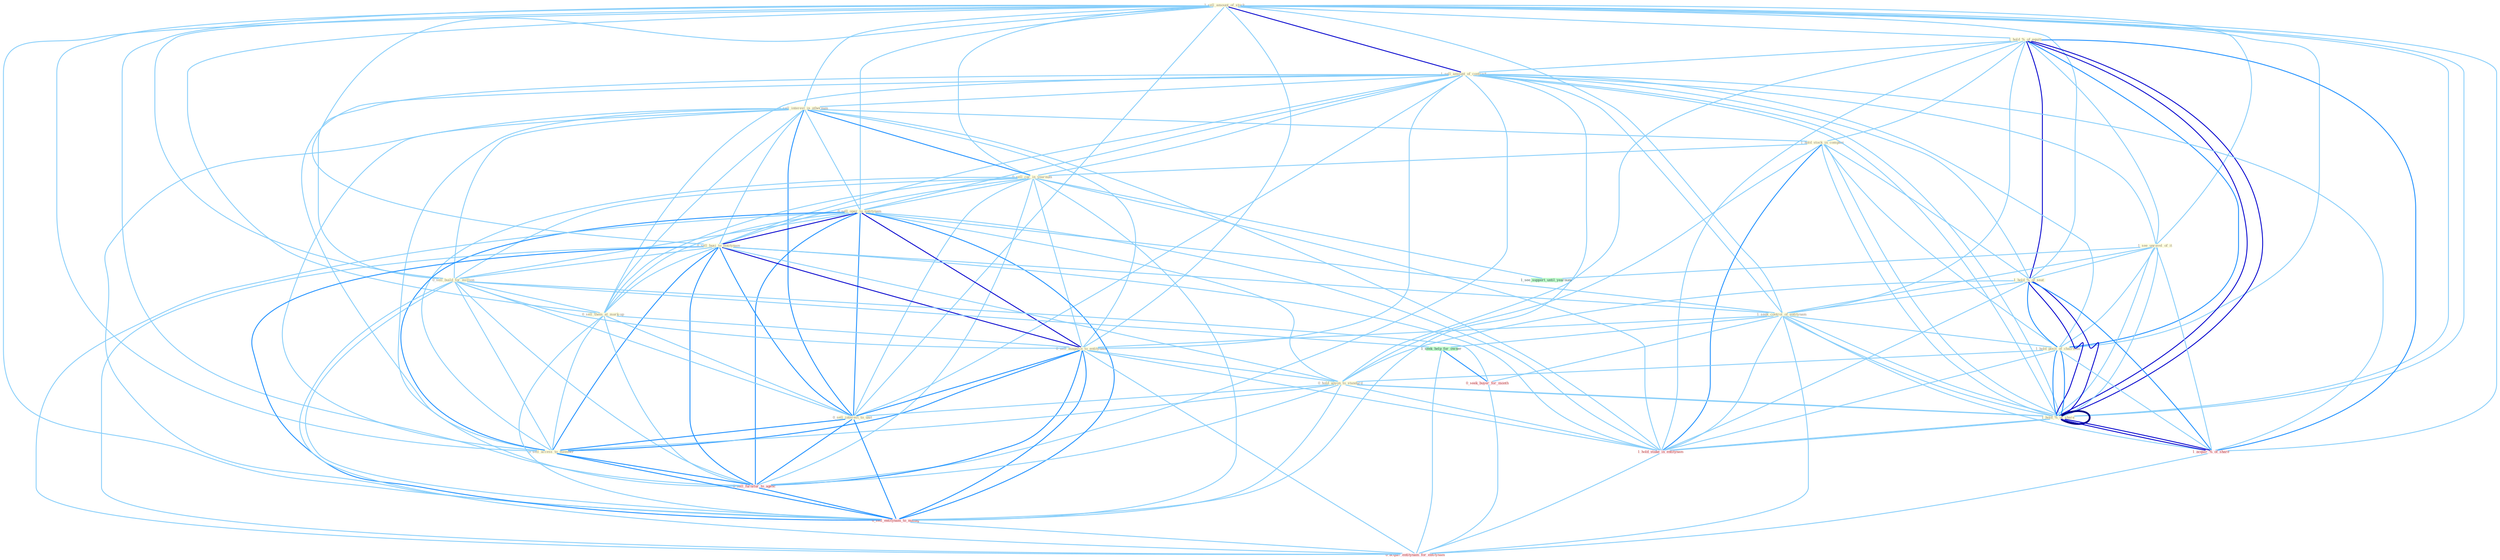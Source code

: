Graph G{ 
    node
    [shape=polygon,style=filled,width=.5,height=.06,color="#BDFCC9",fixedsize=true,fontsize=4,
    fontcolor="#2f4f4f"];
    {node
    [color="#ffffe0", fontcolor="#8b7d6b"] "1_sell_amount_of_stock " "1_hold_%_of_equiti " "1_sell_amount_of_contract " "1_sell_interest_in_othernum " "1_hold_stock_in_compani " "0_sell_car_in_yearnum " "0_sell_oper_to_entitynam " "0_sell_busi_to_entitynam " "1_see_unravel_of_it " "0_sell_build_for_million " "0_sell_them_at_mark-up " "1_hold_%_of_seat " "1_seek_control_of_entitynam " "1_hold_posit_of_chairman " "1_hold_%_of_share " "0_sell_magazin_to_entitynam " "0_hold_anyon_to_standard " "0_sell_interest_to_unit " "0_sell_access_to_member "}
{node [color="#fff0f5", fontcolor="#b22222"] "1_hold_%_of_share " "1_hold_stake_in_entitynam " "0_seek_buyer_for_month " "1_acquir_%_of_share " "0_sell_furnitur_to_agenc " "0_sell_entitynam_to_manag " "0_acquir_entitynam_for_entitynam "}
edge [color="#B0E2FF"];

	"1_sell_amount_of_stock " -- "1_hold_%_of_equiti " [w="1", color="#87cefa" ];
	"1_sell_amount_of_stock " -- "1_sell_amount_of_contract " [w="3", color="#0000cd" , len=0.6];
	"1_sell_amount_of_stock " -- "1_sell_interest_in_othernum " [w="1", color="#87cefa" ];
	"1_sell_amount_of_stock " -- "0_sell_car_in_yearnum " [w="1", color="#87cefa" ];
	"1_sell_amount_of_stock " -- "0_sell_oper_to_entitynam " [w="1", color="#87cefa" ];
	"1_sell_amount_of_stock " -- "0_sell_busi_to_entitynam " [w="1", color="#87cefa" ];
	"1_sell_amount_of_stock " -- "1_see_unravel_of_it " [w="1", color="#87cefa" ];
	"1_sell_amount_of_stock " -- "0_sell_build_for_million " [w="1", color="#87cefa" ];
	"1_sell_amount_of_stock " -- "0_sell_them_at_mark-up " [w="1", color="#87cefa" ];
	"1_sell_amount_of_stock " -- "1_hold_%_of_seat " [w="1", color="#87cefa" ];
	"1_sell_amount_of_stock " -- "1_seek_control_of_entitynam " [w="1", color="#87cefa" ];
	"1_sell_amount_of_stock " -- "1_hold_posit_of_chairman " [w="1", color="#87cefa" ];
	"1_sell_amount_of_stock " -- "1_hold_%_of_share " [w="1", color="#87cefa" ];
	"1_sell_amount_of_stock " -- "0_sell_magazin_to_entitynam " [w="1", color="#87cefa" ];
	"1_sell_amount_of_stock " -- "0_sell_interest_to_unit " [w="1", color="#87cefa" ];
	"1_sell_amount_of_stock " -- "0_sell_access_to_member " [w="1", color="#87cefa" ];
	"1_sell_amount_of_stock " -- "1_hold_%_of_share " [w="1", color="#87cefa" ];
	"1_sell_amount_of_stock " -- "1_acquir_%_of_share " [w="1", color="#87cefa" ];
	"1_sell_amount_of_stock " -- "0_sell_furnitur_to_agenc " [w="1", color="#87cefa" ];
	"1_sell_amount_of_stock " -- "0_sell_entitynam_to_manag " [w="1", color="#87cefa" ];
	"1_hold_%_of_equiti " -- "1_sell_amount_of_contract " [w="1", color="#87cefa" ];
	"1_hold_%_of_equiti " -- "1_hold_stock_in_compani " [w="1", color="#87cefa" ];
	"1_hold_%_of_equiti " -- "1_see_unravel_of_it " [w="1", color="#87cefa" ];
	"1_hold_%_of_equiti " -- "1_hold_%_of_seat " [w="3", color="#0000cd" , len=0.6];
	"1_hold_%_of_equiti " -- "1_seek_control_of_entitynam " [w="1", color="#87cefa" ];
	"1_hold_%_of_equiti " -- "1_hold_posit_of_chairman " [w="2", color="#1e90ff" , len=0.8];
	"1_hold_%_of_equiti " -- "1_hold_%_of_share " [w="3", color="#0000cd" , len=0.6];
	"1_hold_%_of_equiti " -- "0_hold_anyon_to_standard " [w="1", color="#87cefa" ];
	"1_hold_%_of_equiti " -- "1_hold_%_of_share " [w="3", color="#0000cd" , len=0.6];
	"1_hold_%_of_equiti " -- "1_hold_stake_in_entitynam " [w="1", color="#87cefa" ];
	"1_hold_%_of_equiti " -- "1_acquir_%_of_share " [w="2", color="#1e90ff" , len=0.8];
	"1_sell_amount_of_contract " -- "1_sell_interest_in_othernum " [w="1", color="#87cefa" ];
	"1_sell_amount_of_contract " -- "0_sell_car_in_yearnum " [w="1", color="#87cefa" ];
	"1_sell_amount_of_contract " -- "0_sell_oper_to_entitynam " [w="1", color="#87cefa" ];
	"1_sell_amount_of_contract " -- "0_sell_busi_to_entitynam " [w="1", color="#87cefa" ];
	"1_sell_amount_of_contract " -- "1_see_unravel_of_it " [w="1", color="#87cefa" ];
	"1_sell_amount_of_contract " -- "0_sell_build_for_million " [w="1", color="#87cefa" ];
	"1_sell_amount_of_contract " -- "0_sell_them_at_mark-up " [w="1", color="#87cefa" ];
	"1_sell_amount_of_contract " -- "1_hold_%_of_seat " [w="1", color="#87cefa" ];
	"1_sell_amount_of_contract " -- "1_seek_control_of_entitynam " [w="1", color="#87cefa" ];
	"1_sell_amount_of_contract " -- "1_hold_posit_of_chairman " [w="1", color="#87cefa" ];
	"1_sell_amount_of_contract " -- "1_hold_%_of_share " [w="1", color="#87cefa" ];
	"1_sell_amount_of_contract " -- "0_sell_magazin_to_entitynam " [w="1", color="#87cefa" ];
	"1_sell_amount_of_contract " -- "0_sell_interest_to_unit " [w="1", color="#87cefa" ];
	"1_sell_amount_of_contract " -- "0_sell_access_to_member " [w="1", color="#87cefa" ];
	"1_sell_amount_of_contract " -- "1_hold_%_of_share " [w="1", color="#87cefa" ];
	"1_sell_amount_of_contract " -- "1_acquir_%_of_share " [w="1", color="#87cefa" ];
	"1_sell_amount_of_contract " -- "0_sell_furnitur_to_agenc " [w="1", color="#87cefa" ];
	"1_sell_amount_of_contract " -- "0_sell_entitynam_to_manag " [w="1", color="#87cefa" ];
	"1_sell_interest_in_othernum " -- "1_hold_stock_in_compani " [w="1", color="#87cefa" ];
	"1_sell_interest_in_othernum " -- "0_sell_car_in_yearnum " [w="2", color="#1e90ff" , len=0.8];
	"1_sell_interest_in_othernum " -- "0_sell_oper_to_entitynam " [w="1", color="#87cefa" ];
	"1_sell_interest_in_othernum " -- "0_sell_busi_to_entitynam " [w="1", color="#87cefa" ];
	"1_sell_interest_in_othernum " -- "0_sell_build_for_million " [w="1", color="#87cefa" ];
	"1_sell_interest_in_othernum " -- "0_sell_them_at_mark-up " [w="1", color="#87cefa" ];
	"1_sell_interest_in_othernum " -- "0_sell_magazin_to_entitynam " [w="1", color="#87cefa" ];
	"1_sell_interest_in_othernum " -- "0_sell_interest_to_unit " [w="2", color="#1e90ff" , len=0.8];
	"1_sell_interest_in_othernum " -- "0_sell_access_to_member " [w="1", color="#87cefa" ];
	"1_sell_interest_in_othernum " -- "1_hold_stake_in_entitynam " [w="1", color="#87cefa" ];
	"1_sell_interest_in_othernum " -- "0_sell_furnitur_to_agenc " [w="1", color="#87cefa" ];
	"1_sell_interest_in_othernum " -- "0_sell_entitynam_to_manag " [w="1", color="#87cefa" ];
	"1_hold_stock_in_compani " -- "0_sell_car_in_yearnum " [w="1", color="#87cefa" ];
	"1_hold_stock_in_compani " -- "1_hold_%_of_seat " [w="1", color="#87cefa" ];
	"1_hold_stock_in_compani " -- "1_hold_posit_of_chairman " [w="1", color="#87cefa" ];
	"1_hold_stock_in_compani " -- "1_hold_%_of_share " [w="1", color="#87cefa" ];
	"1_hold_stock_in_compani " -- "0_hold_anyon_to_standard " [w="1", color="#87cefa" ];
	"1_hold_stock_in_compani " -- "1_hold_%_of_share " [w="1", color="#87cefa" ];
	"1_hold_stock_in_compani " -- "1_hold_stake_in_entitynam " [w="2", color="#1e90ff" , len=0.8];
	"0_sell_car_in_yearnum " -- "0_sell_oper_to_entitynam " [w="1", color="#87cefa" ];
	"0_sell_car_in_yearnum " -- "0_sell_busi_to_entitynam " [w="1", color="#87cefa" ];
	"0_sell_car_in_yearnum " -- "0_sell_build_for_million " [w="1", color="#87cefa" ];
	"0_sell_car_in_yearnum " -- "0_sell_them_at_mark-up " [w="1", color="#87cefa" ];
	"0_sell_car_in_yearnum " -- "0_sell_magazin_to_entitynam " [w="1", color="#87cefa" ];
	"0_sell_car_in_yearnum " -- "0_sell_interest_to_unit " [w="1", color="#87cefa" ];
	"0_sell_car_in_yearnum " -- "0_sell_access_to_member " [w="1", color="#87cefa" ];
	"0_sell_car_in_yearnum " -- "1_hold_stake_in_entitynam " [w="1", color="#87cefa" ];
	"0_sell_car_in_yearnum " -- "1_see_support_until_yearnum " [w="1", color="#87cefa" ];
	"0_sell_car_in_yearnum " -- "0_sell_furnitur_to_agenc " [w="1", color="#87cefa" ];
	"0_sell_car_in_yearnum " -- "0_sell_entitynam_to_manag " [w="1", color="#87cefa" ];
	"0_sell_oper_to_entitynam " -- "0_sell_busi_to_entitynam " [w="3", color="#0000cd" , len=0.6];
	"0_sell_oper_to_entitynam " -- "0_sell_build_for_million " [w="1", color="#87cefa" ];
	"0_sell_oper_to_entitynam " -- "0_sell_them_at_mark-up " [w="1", color="#87cefa" ];
	"0_sell_oper_to_entitynam " -- "1_seek_control_of_entitynam " [w="1", color="#87cefa" ];
	"0_sell_oper_to_entitynam " -- "0_sell_magazin_to_entitynam " [w="3", color="#0000cd" , len=0.6];
	"0_sell_oper_to_entitynam " -- "0_hold_anyon_to_standard " [w="1", color="#87cefa" ];
	"0_sell_oper_to_entitynam " -- "0_sell_interest_to_unit " [w="2", color="#1e90ff" , len=0.8];
	"0_sell_oper_to_entitynam " -- "0_sell_access_to_member " [w="2", color="#1e90ff" , len=0.8];
	"0_sell_oper_to_entitynam " -- "1_hold_stake_in_entitynam " [w="1", color="#87cefa" ];
	"0_sell_oper_to_entitynam " -- "0_sell_furnitur_to_agenc " [w="2", color="#1e90ff" , len=0.8];
	"0_sell_oper_to_entitynam " -- "0_sell_entitynam_to_manag " [w="2", color="#1e90ff" , len=0.8];
	"0_sell_oper_to_entitynam " -- "0_acquir_entitynam_for_entitynam " [w="1", color="#87cefa" ];
	"0_sell_busi_to_entitynam " -- "0_sell_build_for_million " [w="1", color="#87cefa" ];
	"0_sell_busi_to_entitynam " -- "0_sell_them_at_mark-up " [w="1", color="#87cefa" ];
	"0_sell_busi_to_entitynam " -- "1_seek_control_of_entitynam " [w="1", color="#87cefa" ];
	"0_sell_busi_to_entitynam " -- "0_sell_magazin_to_entitynam " [w="3", color="#0000cd" , len=0.6];
	"0_sell_busi_to_entitynam " -- "0_hold_anyon_to_standard " [w="1", color="#87cefa" ];
	"0_sell_busi_to_entitynam " -- "0_sell_interest_to_unit " [w="2", color="#1e90ff" , len=0.8];
	"0_sell_busi_to_entitynam " -- "0_sell_access_to_member " [w="2", color="#1e90ff" , len=0.8];
	"0_sell_busi_to_entitynam " -- "1_hold_stake_in_entitynam " [w="1", color="#87cefa" ];
	"0_sell_busi_to_entitynam " -- "0_sell_furnitur_to_agenc " [w="2", color="#1e90ff" , len=0.8];
	"0_sell_busi_to_entitynam " -- "0_sell_entitynam_to_manag " [w="2", color="#1e90ff" , len=0.8];
	"0_sell_busi_to_entitynam " -- "0_acquir_entitynam_for_entitynam " [w="1", color="#87cefa" ];
	"1_see_unravel_of_it " -- "1_hold_%_of_seat " [w="1", color="#87cefa" ];
	"1_see_unravel_of_it " -- "1_seek_control_of_entitynam " [w="1", color="#87cefa" ];
	"1_see_unravel_of_it " -- "1_hold_posit_of_chairman " [w="1", color="#87cefa" ];
	"1_see_unravel_of_it " -- "1_hold_%_of_share " [w="1", color="#87cefa" ];
	"1_see_unravel_of_it " -- "1_hold_%_of_share " [w="1", color="#87cefa" ];
	"1_see_unravel_of_it " -- "1_acquir_%_of_share " [w="1", color="#87cefa" ];
	"1_see_unravel_of_it " -- "1_see_support_until_yearnum " [w="1", color="#87cefa" ];
	"0_sell_build_for_million " -- "0_sell_them_at_mark-up " [w="1", color="#87cefa" ];
	"0_sell_build_for_million " -- "0_sell_magazin_to_entitynam " [w="1", color="#87cefa" ];
	"0_sell_build_for_million " -- "0_sell_interest_to_unit " [w="1", color="#87cefa" ];
	"0_sell_build_for_million " -- "0_sell_access_to_member " [w="1", color="#87cefa" ];
	"0_sell_build_for_million " -- "1_seek_help_for_owner " [w="1", color="#87cefa" ];
	"0_sell_build_for_million " -- "0_seek_buyer_for_month " [w="1", color="#87cefa" ];
	"0_sell_build_for_million " -- "0_sell_furnitur_to_agenc " [w="1", color="#87cefa" ];
	"0_sell_build_for_million " -- "0_sell_entitynam_to_manag " [w="1", color="#87cefa" ];
	"0_sell_build_for_million " -- "0_acquir_entitynam_for_entitynam " [w="1", color="#87cefa" ];
	"0_sell_them_at_mark-up " -- "0_sell_magazin_to_entitynam " [w="1", color="#87cefa" ];
	"0_sell_them_at_mark-up " -- "0_sell_interest_to_unit " [w="1", color="#87cefa" ];
	"0_sell_them_at_mark-up " -- "0_sell_access_to_member " [w="1", color="#87cefa" ];
	"0_sell_them_at_mark-up " -- "0_sell_furnitur_to_agenc " [w="1", color="#87cefa" ];
	"0_sell_them_at_mark-up " -- "0_sell_entitynam_to_manag " [w="1", color="#87cefa" ];
	"1_hold_%_of_seat " -- "1_seek_control_of_entitynam " [w="1", color="#87cefa" ];
	"1_hold_%_of_seat " -- "1_hold_posit_of_chairman " [w="2", color="#1e90ff" , len=0.8];
	"1_hold_%_of_seat " -- "1_hold_%_of_share " [w="3", color="#0000cd" , len=0.6];
	"1_hold_%_of_seat " -- "0_hold_anyon_to_standard " [w="1", color="#87cefa" ];
	"1_hold_%_of_seat " -- "1_hold_%_of_share " [w="3", color="#0000cd" , len=0.6];
	"1_hold_%_of_seat " -- "1_hold_stake_in_entitynam " [w="1", color="#87cefa" ];
	"1_hold_%_of_seat " -- "1_acquir_%_of_share " [w="2", color="#1e90ff" , len=0.8];
	"1_seek_control_of_entitynam " -- "1_hold_posit_of_chairman " [w="1", color="#87cefa" ];
	"1_seek_control_of_entitynam " -- "1_hold_%_of_share " [w="1", color="#87cefa" ];
	"1_seek_control_of_entitynam " -- "0_sell_magazin_to_entitynam " [w="1", color="#87cefa" ];
	"1_seek_control_of_entitynam " -- "1_hold_%_of_share " [w="1", color="#87cefa" ];
	"1_seek_control_of_entitynam " -- "1_hold_stake_in_entitynam " [w="1", color="#87cefa" ];
	"1_seek_control_of_entitynam " -- "1_seek_help_for_owner " [w="1", color="#87cefa" ];
	"1_seek_control_of_entitynam " -- "0_seek_buyer_for_month " [w="1", color="#87cefa" ];
	"1_seek_control_of_entitynam " -- "1_acquir_%_of_share " [w="1", color="#87cefa" ];
	"1_seek_control_of_entitynam " -- "0_acquir_entitynam_for_entitynam " [w="1", color="#87cefa" ];
	"1_hold_posit_of_chairman " -- "1_hold_%_of_share " [w="2", color="#1e90ff" , len=0.8];
	"1_hold_posit_of_chairman " -- "0_hold_anyon_to_standard " [w="1", color="#87cefa" ];
	"1_hold_posit_of_chairman " -- "1_hold_%_of_share " [w="2", color="#1e90ff" , len=0.8];
	"1_hold_posit_of_chairman " -- "1_hold_stake_in_entitynam " [w="1", color="#87cefa" ];
	"1_hold_posit_of_chairman " -- "1_acquir_%_of_share " [w="1", color="#87cefa" ];
	"1_hold_%_of_share " -- "0_hold_anyon_to_standard " [w="1", color="#87cefa" ];
	"1_hold_%_of_share " -- "1_hold_%_of_share " [w="4", style=bold, color="#000080", len=0.4];
	"1_hold_%_of_share " -- "1_hold_stake_in_entitynam " [w="1", color="#87cefa" ];
	"1_hold_%_of_share " -- "1_acquir_%_of_share " [w="3", color="#0000cd" , len=0.6];
	"0_sell_magazin_to_entitynam " -- "0_hold_anyon_to_standard " [w="1", color="#87cefa" ];
	"0_sell_magazin_to_entitynam " -- "0_sell_interest_to_unit " [w="2", color="#1e90ff" , len=0.8];
	"0_sell_magazin_to_entitynam " -- "0_sell_access_to_member " [w="2", color="#1e90ff" , len=0.8];
	"0_sell_magazin_to_entitynam " -- "1_hold_stake_in_entitynam " [w="1", color="#87cefa" ];
	"0_sell_magazin_to_entitynam " -- "0_sell_furnitur_to_agenc " [w="2", color="#1e90ff" , len=0.8];
	"0_sell_magazin_to_entitynam " -- "0_sell_entitynam_to_manag " [w="2", color="#1e90ff" , len=0.8];
	"0_sell_magazin_to_entitynam " -- "0_acquir_entitynam_for_entitynam " [w="1", color="#87cefa" ];
	"0_hold_anyon_to_standard " -- "0_sell_interest_to_unit " [w="1", color="#87cefa" ];
	"0_hold_anyon_to_standard " -- "0_sell_access_to_member " [w="1", color="#87cefa" ];
	"0_hold_anyon_to_standard " -- "1_hold_%_of_share " [w="1", color="#87cefa" ];
	"0_hold_anyon_to_standard " -- "1_hold_stake_in_entitynam " [w="1", color="#87cefa" ];
	"0_hold_anyon_to_standard " -- "0_sell_furnitur_to_agenc " [w="1", color="#87cefa" ];
	"0_hold_anyon_to_standard " -- "0_sell_entitynam_to_manag " [w="1", color="#87cefa" ];
	"0_sell_interest_to_unit " -- "0_sell_access_to_member " [w="2", color="#1e90ff" , len=0.8];
	"0_sell_interest_to_unit " -- "0_sell_furnitur_to_agenc " [w="2", color="#1e90ff" , len=0.8];
	"0_sell_interest_to_unit " -- "0_sell_entitynam_to_manag " [w="2", color="#1e90ff" , len=0.8];
	"0_sell_access_to_member " -- "0_sell_furnitur_to_agenc " [w="2", color="#1e90ff" , len=0.8];
	"0_sell_access_to_member " -- "0_sell_entitynam_to_manag " [w="2", color="#1e90ff" , len=0.8];
	"1_hold_%_of_share " -- "1_hold_stake_in_entitynam " [w="1", color="#87cefa" ];
	"1_hold_%_of_share " -- "1_acquir_%_of_share " [w="3", color="#0000cd" , len=0.6];
	"1_hold_stake_in_entitynam " -- "0_acquir_entitynam_for_entitynam " [w="1", color="#87cefa" ];
	"1_seek_help_for_owner " -- "0_seek_buyer_for_month " [w="2", color="#1e90ff" , len=0.8];
	"1_seek_help_for_owner " -- "0_acquir_entitynam_for_entitynam " [w="1", color="#87cefa" ];
	"0_seek_buyer_for_month " -- "0_acquir_entitynam_for_entitynam " [w="1", color="#87cefa" ];
	"1_acquir_%_of_share " -- "0_acquir_entitynam_for_entitynam " [w="1", color="#87cefa" ];
	"0_sell_furnitur_to_agenc " -- "0_sell_entitynam_to_manag " [w="2", color="#1e90ff" , len=0.8];
	"0_sell_entitynam_to_manag " -- "0_acquir_entitynam_for_entitynam " [w="1", color="#87cefa" ];
}